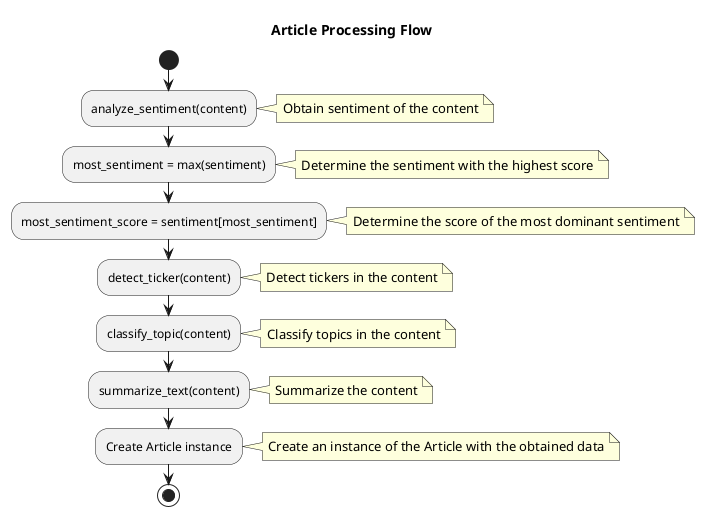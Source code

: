 @startuml
title Article Processing Flow

start

:analyze_sentiment(content);
note right: Obtain sentiment of the content
:most_sentiment = max(sentiment);
note right: Determine the sentiment with the highest score
:most_sentiment_score = sentiment[most_sentiment];
note right: Determine the score of the most dominant sentiment

:detect_ticker(content);
note right: Detect tickers in the content

:classify_topic(content);
note right: Classify topics in the content

:summarize_text(content);
note right: Summarize the content

:Create Article instance;
note right: Create an instance of the Article with the obtained data

stop

@enduml
